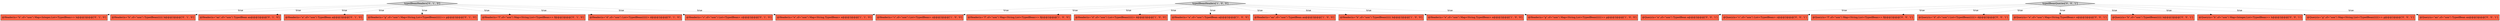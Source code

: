 digraph {
15 [style = filled, label = "@Header(n=\"h\",cf=\"uon\") Map<Integer,List<TypedBean>> h@@@2@@@['0', '1', '0']", fillcolor = tomato, shape = box image = "AAA0AAABBB2BBB"];
23 [style = filled, label = "@Query(n=\"a\",cf=\"uon\") TypedBean a@@@2@@@['0', '0', '1']", fillcolor = tomato, shape = box image = "AAA0AAABBB3BBB"];
2 [style = filled, label = "@Header(n=\"c\",cf=\"uon\") List<TypedBean> c@@@2@@@['1', '0', '0']", fillcolor = tomato, shape = box image = "AAA0AAABBB1BBB"];
4 [style = filled, label = "@Header(n=\"f\",cf=\"uon\") Map<String,List<TypedBean>> f@@@2@@@['1', '0', '0']", fillcolor = tomato, shape = box image = "AAA0AAABBB1BBB"];
9 [style = filled, label = "@Header(n=\"e\",cf=\"uon\") Map<String,TypedBean> e@@@2@@@['1', '1', '0']", fillcolor = tomato, shape = box image = "AAA0AAABBB1BBB"];
20 [style = filled, label = "@Query(n=\"c\",cf=\"uon\") List<TypedBean> c@@@2@@@['0', '0', '1']", fillcolor = tomato, shape = box image = "AAA0AAABBB3BBB"];
1 [style = filled, label = "@Header(n=\"d\",cf=\"uon\") List<TypedBean((((((> d@@@2@@@['1', '0', '0']", fillcolor = tomato, shape = box image = "AAA0AAABBB1BBB"];
27 [style = filled, label = "typedBeanQueries['0', '0', '1']", fillcolor = lightgray, shape = diamond image = "AAA0AAABBB3BBB"];
11 [style = filled, label = "@Header(n=\"b\",cf=\"uon\") TypedBean(((((( b@@@2@@@['0', '1', '0']", fillcolor = tomato, shape = box image = "AAA0AAABBB2BBB"];
16 [style = filled, label = "@Header(n=\"an\",cf=\"uon\") TypedBean an@@@2@@@['0', '1', '0']", fillcolor = tomato, shape = box image = "AAA0AAABBB2BBB"];
7 [style = filled, label = "@Header(n=\"a\",cf=\"uon\") TypedBean a@@@2@@@['1', '0', '0']", fillcolor = tomato, shape = box image = "AAA0AAABBB1BBB"];
21 [style = filled, label = "@Query(n=\"f\",cf=\"uon\") Map<String,List<TypedBean>> f@@@2@@@['0', '0', '1']", fillcolor = tomato, shape = box image = "AAA0AAABBB3BBB"];
25 [style = filled, label = "@Query(n=\"d\",cf=\"uon\") List<TypedBean((((((> d@@@2@@@['0', '0', '1']", fillcolor = tomato, shape = box image = "AAA0AAABBB3BBB"];
12 [style = filled, label = "@Header(n=\"a\",cf=\"uon\") TypedBean a@@@2@@@['0', '1', '0']", fillcolor = tomato, shape = box image = "AAA0AAABBB2BBB"];
10 [style = filled, label = "typedBeanHeaders['0', '1', '0']", fillcolor = lightgray, shape = diamond image = "AAA0AAABBB2BBB"];
17 [style = filled, label = "@Header(n=\"g\",cf=\"uon\") Map<String,List<TypedBean((((((>> g@@@2@@@['0', '1', '0']", fillcolor = tomato, shape = box image = "AAA0AAABBB2BBB"];
0 [style = filled, label = "typedBeanHeaders['1', '0', '0']", fillcolor = lightgray, shape = diamond image = "AAA0AAABBB1BBB"];
26 [style = filled, label = "@Query(n=\"e\",cf=\"uon\") Map<String,TypedBean> e@@@2@@@['0', '0', '1']", fillcolor = tomato, shape = box image = "AAA0AAABBB3BBB"];
6 [style = filled, label = "@Header(n=\"an\",cf=\"uon\") TypedBean an@@@2@@@['1', '0', '0']", fillcolor = tomato, shape = box image = "AAA0AAABBB1BBB"];
5 [style = filled, label = "@Header(n=\"b\",cf=\"uon\") TypedBean(((((( b@@@2@@@['1', '0', '0']", fillcolor = tomato, shape = box image = "AAA0AAABBB1BBB"];
14 [style = filled, label = "@Header(n=\"f\",cf=\"uon\") Map<String,List<TypedBean>> f@@@2@@@['0', '1', '0']", fillcolor = tomato, shape = box image = "AAA0AAABBB2BBB"];
24 [style = filled, label = "@Query(n=\"b\",cf=\"uon\") TypedBean(((((( b@@@2@@@['0', '0', '1']", fillcolor = tomato, shape = box image = "AAA0AAABBB3BBB"];
28 [style = filled, label = "@Query(n=\"h\",cf=\"uon\") Map<Integer,List<TypedBean>> h@@@2@@@['0', '0', '1']", fillcolor = tomato, shape = box image = "AAA0AAABBB3BBB"];
8 [style = filled, label = "@Header(n=\"e\",cf=\"uon\") Map<String,TypedBean> e@@@2@@@['1', '0', '0']", fillcolor = tomato, shape = box image = "AAA0AAABBB1BBB"];
13 [style = filled, label = "@Header(n=\"d\",cf=\"uon\") List<TypedBean((((((> d@@@2@@@['0', '1', '0']", fillcolor = tomato, shape = box image = "AAA0AAABBB2BBB"];
3 [style = filled, label = "@Header(n=\"g\",cf=\"uon\") Map<String,List<TypedBean((((((>> g@@@2@@@['1', '0', '0']", fillcolor = tomato, shape = box image = "AAA0AAABBB1BBB"];
18 [style = filled, label = "@Header(n=\"c\",cf=\"uon\") List<TypedBean> c@@@2@@@['0', '1', '0']", fillcolor = tomato, shape = box image = "AAA0AAABBB2BBB"];
19 [style = filled, label = "@Query(n=\"g\",cf=\"uon\") Map<String,List<TypedBean((((((>> g@@@2@@@['0', '0', '1']", fillcolor = tomato, shape = box image = "AAA0AAABBB3BBB"];
22 [style = filled, label = "@Query(n=\"an\",cf=\"uon\") TypedBean an@@@2@@@['0', '0', '1']", fillcolor = tomato, shape = box image = "AAA0AAABBB3BBB"];
10->18 [style = dotted, label="true"];
10->12 [style = dotted, label="true"];
0->5 [style = dotted, label="true"];
27->22 [style = dotted, label="true"];
27->25 [style = dotted, label="true"];
27->26 [style = dotted, label="true"];
0->4 [style = dotted, label="true"];
27->23 [style = dotted, label="true"];
27->24 [style = dotted, label="true"];
27->21 [style = dotted, label="true"];
0->6 [style = dotted, label="true"];
10->9 [style = dotted, label="true"];
27->19 [style = dotted, label="true"];
10->17 [style = dotted, label="true"];
10->14 [style = dotted, label="true"];
0->8 [style = dotted, label="true"];
10->15 [style = dotted, label="true"];
27->28 [style = dotted, label="true"];
10->13 [style = dotted, label="true"];
10->11 [style = dotted, label="true"];
27->20 [style = dotted, label="true"];
0->3 [style = dotted, label="true"];
0->2 [style = dotted, label="true"];
10->16 [style = dotted, label="true"];
0->9 [style = dotted, label="true"];
0->7 [style = dotted, label="true"];
0->1 [style = dotted, label="true"];
}
